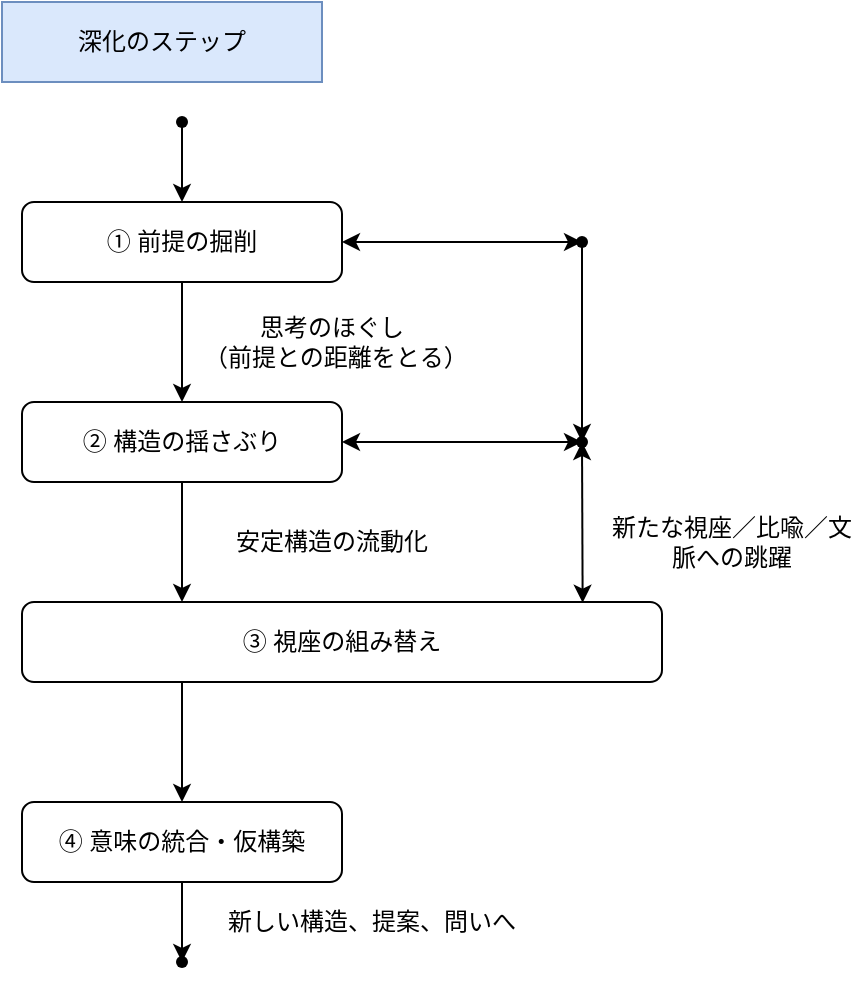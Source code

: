 <mxfile version="27.1.6">
  <diagram name="ページ1" id="ClCoJ_ViRurL54MsnXwp">
    <mxGraphModel dx="987" dy="639" grid="1" gridSize="10" guides="1" tooltips="1" connect="1" arrows="1" fold="1" page="1" pageScale="1" pageWidth="1654" pageHeight="1169" math="0" shadow="0">
      <root>
        <mxCell id="0" />
        <mxCell id="1" parent="0" />
        <mxCell id="W__CkLP6Ctf0l0lCEdv3-1" value="深化のステップ" style="text;html=1;align=center;verticalAlign=middle;whiteSpace=wrap;rounded=0;fillColor=#dae8fc;strokeColor=#6c8ebf;" vertex="1" parent="1">
          <mxGeometry x="150" y="40" width="160" height="40" as="geometry" />
        </mxCell>
        <mxCell id="W__CkLP6Ctf0l0lCEdv3-2" value="① 前提の掘削" style="rounded=1;whiteSpace=wrap;html=1;" vertex="1" parent="1">
          <mxGeometry x="160" y="140" width="160" height="40" as="geometry" />
        </mxCell>
        <mxCell id="W__CkLP6Ctf0l0lCEdv3-5" value="② 構造の揺さぶり" style="rounded=1;whiteSpace=wrap;html=1;" vertex="1" parent="1">
          <mxGeometry x="160" y="240" width="160" height="40" as="geometry" />
        </mxCell>
        <mxCell id="W__CkLP6Ctf0l0lCEdv3-6" value="" style="endArrow=classic;html=1;rounded=0;exitX=0.5;exitY=1;exitDx=0;exitDy=0;entryX=0.5;entryY=0;entryDx=0;entryDy=0;" edge="1" parent="1" source="W__CkLP6Ctf0l0lCEdv3-2" target="W__CkLP6Ctf0l0lCEdv3-5">
          <mxGeometry width="50" height="50" relative="1" as="geometry">
            <mxPoint x="480" y="360" as="sourcePoint" />
            <mxPoint x="530" y="310" as="targetPoint" />
          </mxGeometry>
        </mxCell>
        <mxCell id="W__CkLP6Ctf0l0lCEdv3-7" value="" style="shape=waypoint;sketch=0;fillStyle=solid;size=6;pointerEvents=1;points=[];fillColor=none;resizable=0;rotatable=0;perimeter=centerPerimeter;snapToPoint=1;" vertex="1" parent="1">
          <mxGeometry x="430" y="150" width="20" height="20" as="geometry" />
        </mxCell>
        <mxCell id="W__CkLP6Ctf0l0lCEdv3-8" value="" style="endArrow=classic;html=1;rounded=0;exitX=1;exitY=0.5;exitDx=0;exitDy=0;entryX=-0.15;entryY=0.308;entryDx=0;entryDy=0;entryPerimeter=0;startArrow=classic;startFill=1;" edge="1" parent="1" source="W__CkLP6Ctf0l0lCEdv3-2" target="W__CkLP6Ctf0l0lCEdv3-7">
          <mxGeometry width="50" height="50" relative="1" as="geometry">
            <mxPoint x="470" y="360" as="sourcePoint" />
            <mxPoint x="520" y="310" as="targetPoint" />
          </mxGeometry>
        </mxCell>
        <mxCell id="W__CkLP6Ctf0l0lCEdv3-9" value="思考のほぐし&lt;div&gt;（前提との距離をとる）&lt;/div&gt;" style="text;html=1;align=center;verticalAlign=middle;whiteSpace=wrap;rounded=0;" vertex="1" parent="1">
          <mxGeometry x="250" y="190" width="130" height="40" as="geometry" />
        </mxCell>
        <mxCell id="W__CkLP6Ctf0l0lCEdv3-10" value="③ 視座の組み替え" style="rounded=1;whiteSpace=wrap;html=1;" vertex="1" parent="1">
          <mxGeometry x="160" y="340" width="320" height="40" as="geometry" />
        </mxCell>
        <mxCell id="W__CkLP6Ctf0l0lCEdv3-11" value="" style="shape=waypoint;sketch=0;fillStyle=solid;size=6;pointerEvents=1;points=[];fillColor=none;resizable=0;rotatable=0;perimeter=centerPerimeter;snapToPoint=1;" vertex="1" parent="1">
          <mxGeometry x="430" y="250" width="20" height="20" as="geometry" />
        </mxCell>
        <mxCell id="W__CkLP6Ctf0l0lCEdv3-12" value="" style="endArrow=classic;html=1;rounded=0;exitX=0.5;exitY=1;exitDx=0;exitDy=0;entryX=0.25;entryY=0;entryDx=0;entryDy=0;" edge="1" parent="1" source="W__CkLP6Ctf0l0lCEdv3-5" target="W__CkLP6Ctf0l0lCEdv3-10">
          <mxGeometry width="50" height="50" relative="1" as="geometry">
            <mxPoint x="330" y="310" as="sourcePoint" />
            <mxPoint x="330" y="390" as="targetPoint" />
          </mxGeometry>
        </mxCell>
        <mxCell id="W__CkLP6Ctf0l0lCEdv3-13" value="" style="endArrow=classic;html=1;rounded=0;entryX=0.5;entryY=0;entryDx=0;entryDy=0;exitX=0.25;exitY=1;exitDx=0;exitDy=0;" edge="1" parent="1" source="W__CkLP6Ctf0l0lCEdv3-10" target="W__CkLP6Ctf0l0lCEdv3-14">
          <mxGeometry width="50" height="50" relative="1" as="geometry">
            <mxPoint x="240" y="410" as="sourcePoint" />
            <mxPoint x="410" y="530" as="targetPoint" />
          </mxGeometry>
        </mxCell>
        <mxCell id="W__CkLP6Ctf0l0lCEdv3-14" value="④ 意味の統合・仮構築" style="rounded=1;whiteSpace=wrap;html=1;" vertex="1" parent="1">
          <mxGeometry x="160" y="440" width="160" height="40" as="geometry" />
        </mxCell>
        <mxCell id="W__CkLP6Ctf0l0lCEdv3-15" value="" style="endArrow=classic;html=1;rounded=0;exitX=0.683;exitY=0.892;exitDx=0;exitDy=0;entryX=1.017;entryY=0.475;entryDx=0;entryDy=0;entryPerimeter=0;exitPerimeter=0;" edge="1" parent="1" source="W__CkLP6Ctf0l0lCEdv3-7" target="W__CkLP6Ctf0l0lCEdv3-11">
          <mxGeometry width="50" height="50" relative="1" as="geometry">
            <mxPoint x="490" y="240" as="sourcePoint" />
            <mxPoint x="610" y="300" as="targetPoint" />
          </mxGeometry>
        </mxCell>
        <mxCell id="W__CkLP6Ctf0l0lCEdv3-16" value="" style="endArrow=classic;html=1;rounded=0;entryX=0.876;entryY=0.009;entryDx=0;entryDy=0;startArrow=classic;startFill=1;entryPerimeter=0;exitX=0.5;exitY=0.895;exitDx=0;exitDy=0;exitPerimeter=0;" edge="1" parent="1" source="W__CkLP6Ctf0l0lCEdv3-11" target="W__CkLP6Ctf0l0lCEdv3-10">
          <mxGeometry width="50" height="50" relative="1" as="geometry">
            <mxPoint x="440" y="320" as="sourcePoint" />
            <mxPoint x="580" y="470" as="targetPoint" />
          </mxGeometry>
        </mxCell>
        <mxCell id="W__CkLP6Ctf0l0lCEdv3-17" value="新たな視座／比喩／文脈への跳躍" style="text;html=1;align=center;verticalAlign=middle;whiteSpace=wrap;rounded=0;" vertex="1" parent="1">
          <mxGeometry x="450" y="290" width="130" height="40" as="geometry" />
        </mxCell>
        <mxCell id="W__CkLP6Ctf0l0lCEdv3-18" value="安定構造の流動化" style="text;html=1;align=center;verticalAlign=middle;whiteSpace=wrap;rounded=0;" vertex="1" parent="1">
          <mxGeometry x="255" y="290" width="120" height="40" as="geometry" />
        </mxCell>
        <mxCell id="W__CkLP6Ctf0l0lCEdv3-20" value="" style="endArrow=classic;html=1;rounded=0;exitX=0.5;exitY=1;exitDx=0;exitDy=0;entryX=1.017;entryY=0.267;entryDx=0;entryDy=0;entryPerimeter=0;" edge="1" parent="1" source="W__CkLP6Ctf0l0lCEdv3-14" target="W__CkLP6Ctf0l0lCEdv3-22">
          <mxGeometry width="50" height="50" relative="1" as="geometry">
            <mxPoint x="490" y="490" as="sourcePoint" />
            <mxPoint x="440" y="500" as="targetPoint" />
          </mxGeometry>
        </mxCell>
        <mxCell id="W__CkLP6Ctf0l0lCEdv3-21" value="新しい構造、提案、問いへ" style="text;html=1;align=center;verticalAlign=middle;whiteSpace=wrap;rounded=0;" vertex="1" parent="1">
          <mxGeometry x="255" y="480" width="160" height="40" as="geometry" />
        </mxCell>
        <mxCell id="W__CkLP6Ctf0l0lCEdv3-22" value="" style="shape=waypoint;sketch=0;fillStyle=solid;size=6;pointerEvents=1;points=[];fillColor=none;resizable=0;rotatable=0;perimeter=centerPerimeter;snapToPoint=1;" vertex="1" parent="1">
          <mxGeometry x="230" y="510" width="20" height="20" as="geometry" />
        </mxCell>
        <mxCell id="W__CkLP6Ctf0l0lCEdv3-24" value="" style="endArrow=classic;html=1;rounded=0;exitX=1;exitY=0.5;exitDx=0;exitDy=0;startArrow=classic;startFill=1;" edge="1" parent="1" source="W__CkLP6Ctf0l0lCEdv3-5" target="W__CkLP6Ctf0l0lCEdv3-11">
          <mxGeometry width="50" height="50" relative="1" as="geometry">
            <mxPoint x="500" y="270" as="sourcePoint" />
            <mxPoint x="620" y="330" as="targetPoint" />
          </mxGeometry>
        </mxCell>
        <mxCell id="W__CkLP6Ctf0l0lCEdv3-26" value="" style="shape=waypoint;sketch=0;fillStyle=solid;size=6;pointerEvents=1;points=[];fillColor=none;resizable=0;rotatable=0;perimeter=centerPerimeter;snapToPoint=1;" vertex="1" parent="1">
          <mxGeometry x="230" y="90" width="20" height="20" as="geometry" />
        </mxCell>
        <mxCell id="W__CkLP6Ctf0l0lCEdv3-27" value="" style="endArrow=classic;html=1;rounded=0;entryX=0.5;entryY=0;entryDx=0;entryDy=0;" edge="1" parent="1" source="W__CkLP6Ctf0l0lCEdv3-26" target="W__CkLP6Ctf0l0lCEdv3-2">
          <mxGeometry width="50" height="50" relative="1" as="geometry">
            <mxPoint x="240" y="110" as="sourcePoint" />
            <mxPoint x="239.66" y="140" as="targetPoint" />
          </mxGeometry>
        </mxCell>
      </root>
    </mxGraphModel>
  </diagram>
</mxfile>
